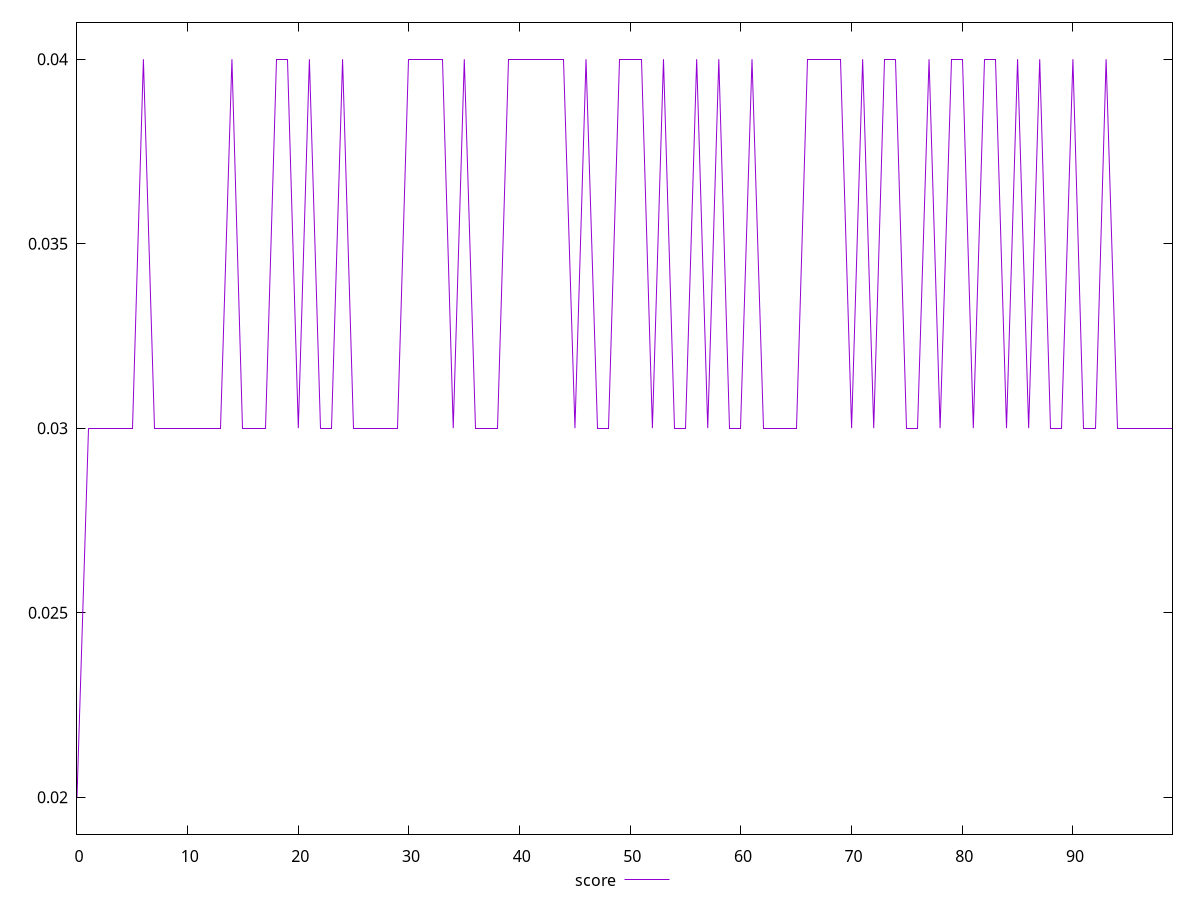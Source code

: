 reset

$score <<EOF
0 0.02
1 0.03
2 0.03
3 0.03
4 0.03
5 0.03
6 0.04
7 0.03
8 0.03
9 0.03
10 0.03
11 0.03
12 0.03
13 0.03
14 0.04
15 0.03
16 0.03
17 0.03
18 0.04
19 0.04
20 0.03
21 0.04
22 0.03
23 0.03
24 0.04
25 0.03
26 0.03
27 0.03
28 0.03
29 0.03
30 0.04
31 0.04
32 0.04
33 0.04
34 0.03
35 0.04
36 0.03
37 0.03
38 0.03
39 0.04
40 0.04
41 0.04
42 0.04
43 0.04
44 0.04
45 0.03
46 0.04
47 0.03
48 0.03
49 0.04
50 0.04
51 0.04
52 0.03
53 0.04
54 0.03
55 0.03
56 0.04
57 0.03
58 0.04
59 0.03
60 0.03
61 0.04
62 0.03
63 0.03
64 0.03
65 0.03
66 0.04
67 0.04
68 0.04
69 0.04
70 0.03
71 0.04
72 0.03
73 0.04
74 0.04
75 0.03
76 0.03
77 0.04
78 0.03
79 0.04
80 0.04
81 0.03
82 0.04
83 0.04
84 0.03
85 0.04
86 0.03
87 0.04
88 0.03
89 0.03
90 0.04
91 0.03
92 0.03
93 0.04
94 0.03
95 0.03
96 0.03
97 0.03
98 0.03
99 0.03
EOF

set key outside below
set xrange [0:99]
set yrange [0.019:0.041]
set trange [0.019:0.041]
set terminal svg size 640, 500 enhanced background rgb 'white'
set output "report_00026_2021-02-22T21:38:55.199Z/largest-contentful-paint/samples/pages+cached+noadtech/score/values.svg"

plot $score title "score" with line

reset
